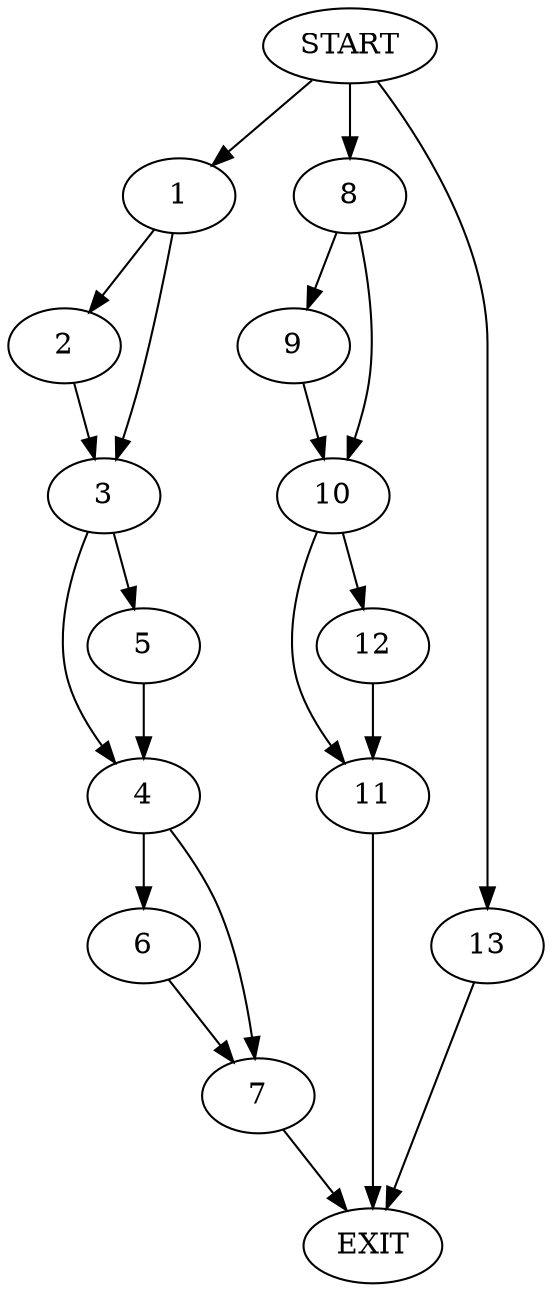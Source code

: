 digraph {
0 [label="START"]
14 [label="EXIT"]
0 -> 1
1 -> 2
1 -> 3
3 -> 4
3 -> 5
2 -> 3
5 -> 4
4 -> 6
4 -> 7
6 -> 7
7 -> 14
0 -> 8
8 -> 9
8 -> 10
10 -> 11
10 -> 12
9 -> 10
12 -> 11
11 -> 14
0 -> 13
13 -> 14
}
